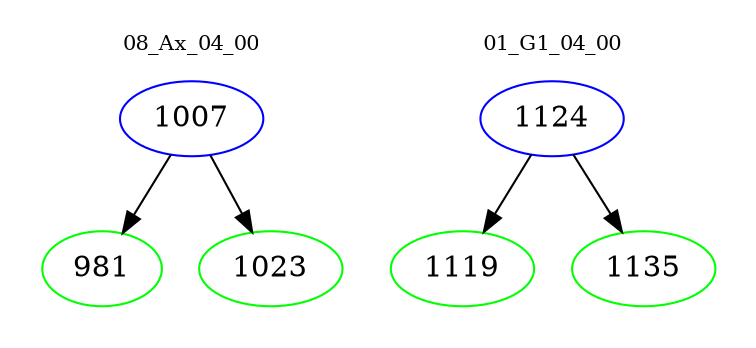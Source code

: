 digraph{
subgraph cluster_0 {
color = white
label = "08_Ax_04_00";
fontsize=10;
T0_1007 [label="1007", color="blue"]
T0_1007 -> T0_981 [color="black"]
T0_981 [label="981", color="green"]
T0_1007 -> T0_1023 [color="black"]
T0_1023 [label="1023", color="green"]
}
subgraph cluster_1 {
color = white
label = "01_G1_04_00";
fontsize=10;
T1_1124 [label="1124", color="blue"]
T1_1124 -> T1_1119 [color="black"]
T1_1119 [label="1119", color="green"]
T1_1124 -> T1_1135 [color="black"]
T1_1135 [label="1135", color="green"]
}
}
